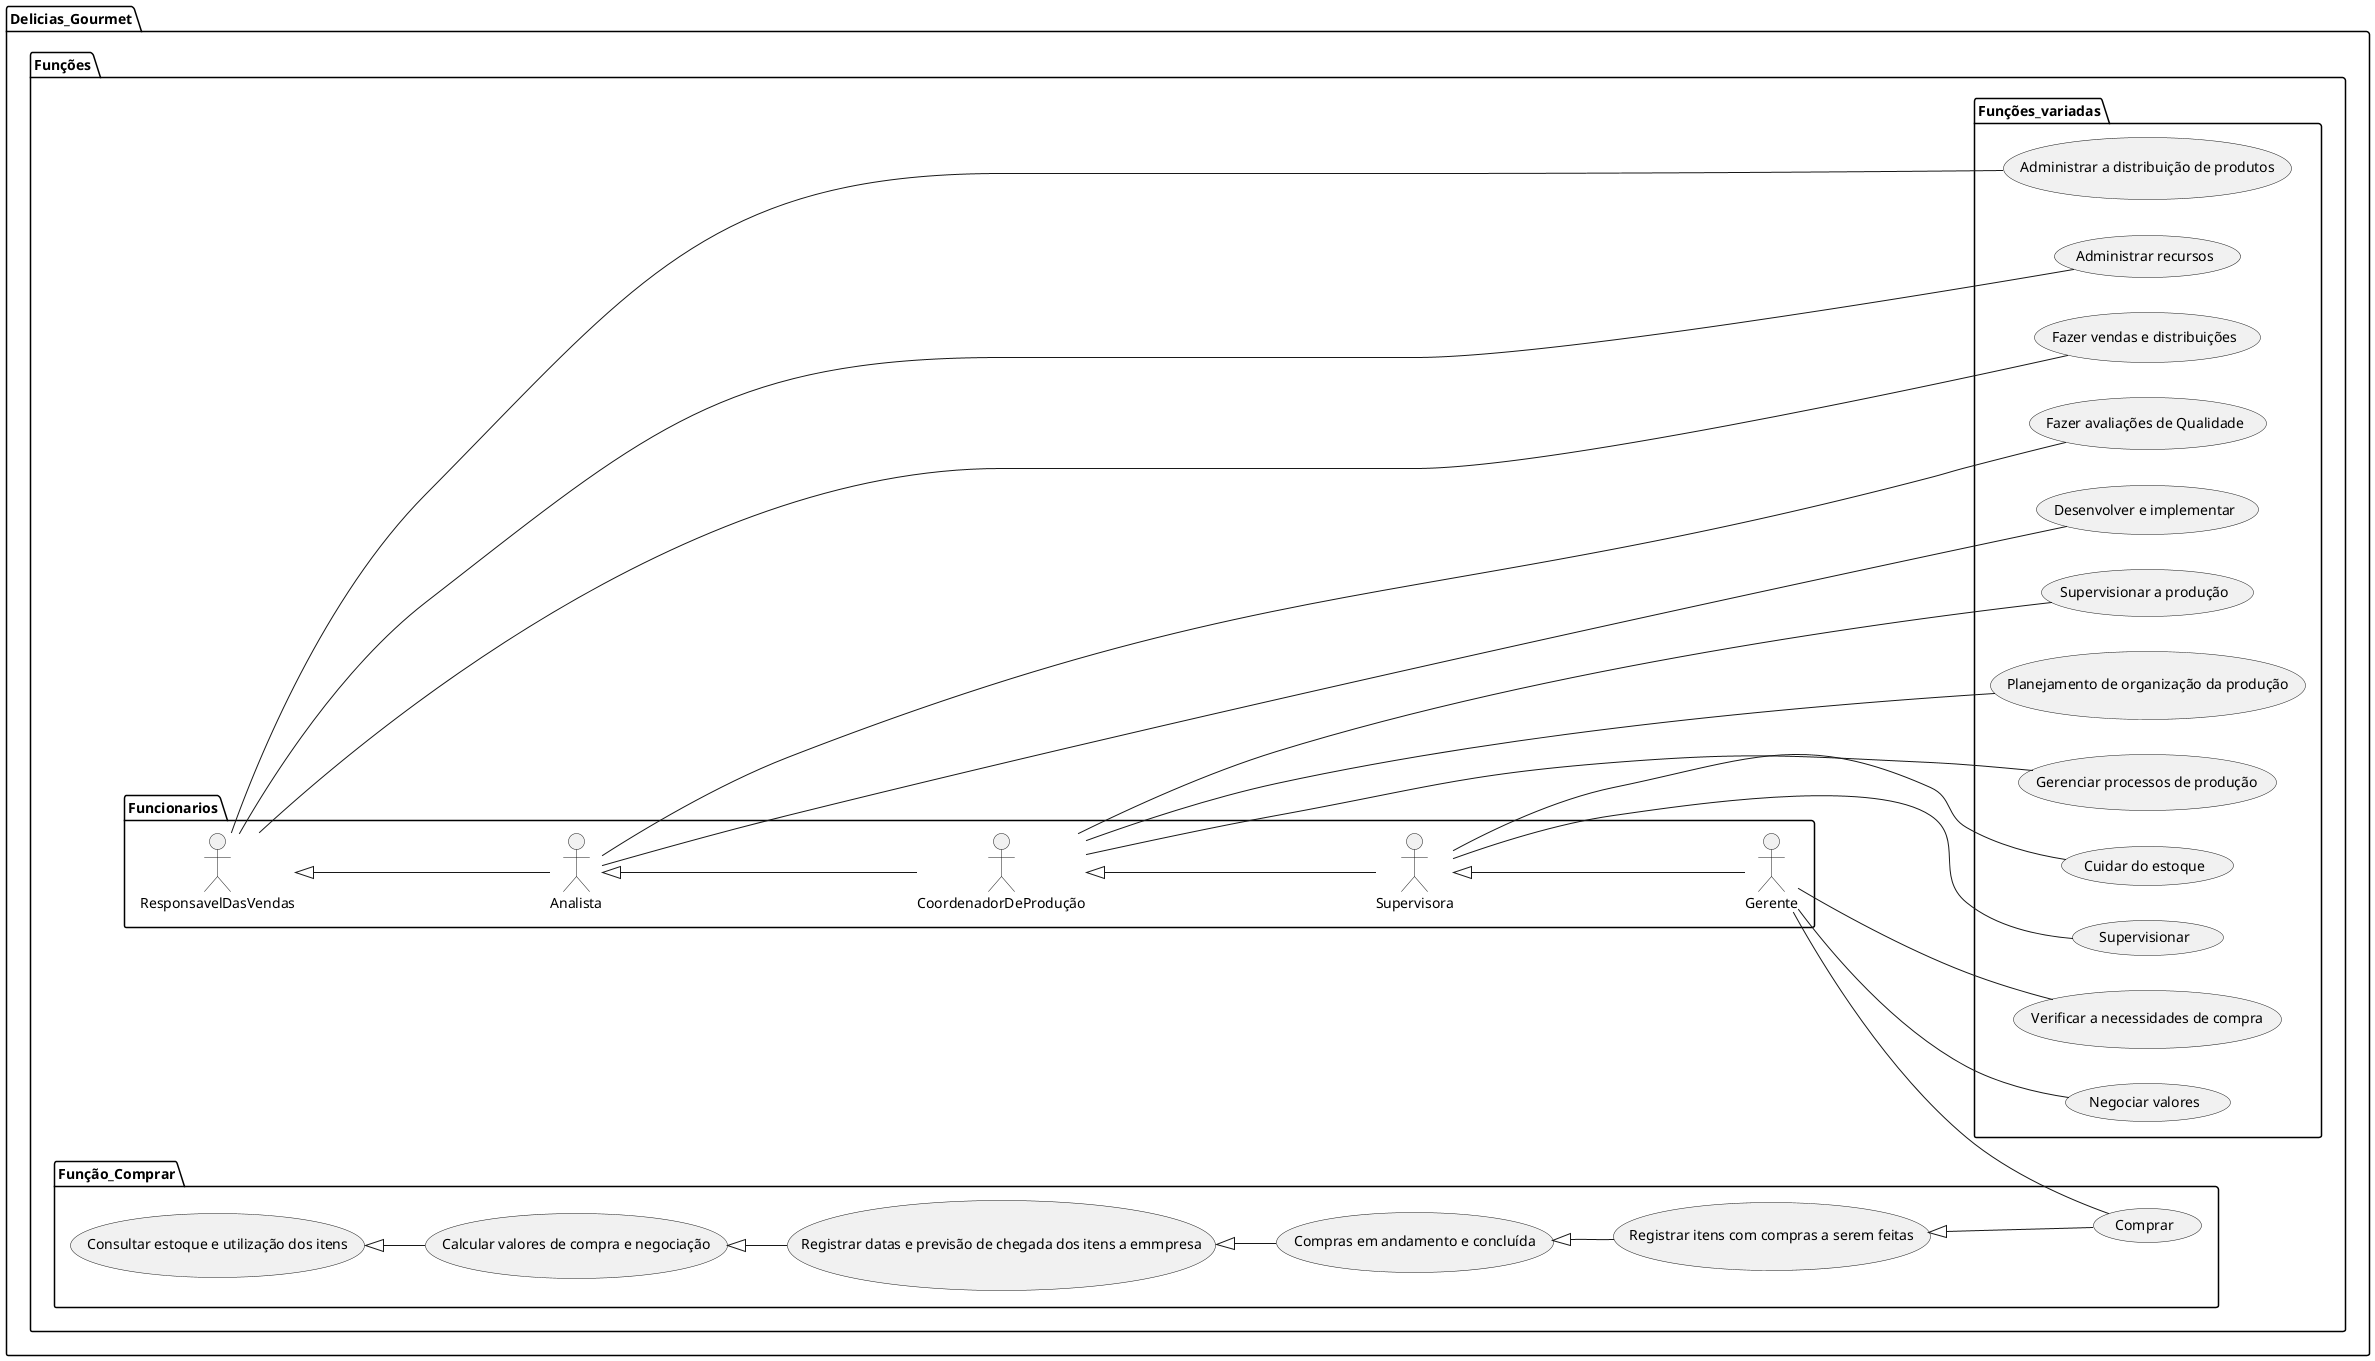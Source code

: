 @startuml
/'Aluno: Henrique Paini/'
/'Caso de uso Delicias Gourmet
'/

left to right direction

 package Delicias_Gourmet{

package Funções {
  package Funcionarios {
  
  actor Gerente as Ger
  actor Supervisora as Su
  actor CoordenadorDeProdução as Coo
  actor Analista as AQ
  actor ResponsavelDasVendas as RVD
  
}
  package Função_Comprar {
   
    usecase "Registrar itens com compras a serem feitas" as UC14
    usecase "Compras em andamento e concluída" as UC15
    usecase "Registrar datas e previsão de chegada dos itens a emmpresa" as UC16
    usecase "Calcular valores de compra e negociação" as UC17
    usecase "Consultar estoque e utilização dos itens" as UC18
    usecase "Comprar" as UC3
  }
  package Funções_variadas{
  usecase "Verificar a necessidades de compra" as UC1
  usecase "Gerenciar processos de produção" as UC8
  usecase "Planejamento de organização da produção" as UC6
  usecase "Supervisionar" as UC4
  usecase "Supervisionar a produção" as UC7
  usecase "Desenvolver e implementar" as UC9
  usecase "Fazer avaliações de Qualidade" as UC10
  usecase "Fazer vendas e distribuições" as UC11
  usecase "Cuidar do estoque" as UC5
  usecase "Administrar recursos" as UC12
  usecase "Negociar valores" as UC2
  usecase "Administrar a distribuição de produtos" as UC13
}
}
  UC14 <|-- UC3 
  UC15 <|-- UC14
  UC16 <|-- UC15
  UC17 <|-- UC16
  UC18 <|-- UC17
  (Ger)--(UC1)
  (Ger)--(UC2)
  (Ger)--(UC3)
  (Su)--(UC4)
  (Su)--(UC5)
  (Coo)--(UC6)
  (Coo)--(UC7)
  (Coo)--(UC8)
  (AQ) -- (UC9)
  (AQ) -- (UC10)
  (RVD) -- (UC11)
  (RVD) -- (UC12)
  (RVD) -- (UC13)
  

}


RVD <|-- AQ
AQ <|-- Coo
Coo <|-- Su
Su <|-- Ger
@enduml
